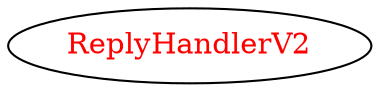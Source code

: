digraph dependencyGraph {
 concentrate=true;
 ranksep="2.0";
 rankdir="LR"; 
 splines="ortho";
"ReplyHandlerV2" [fontcolor="red"];
}